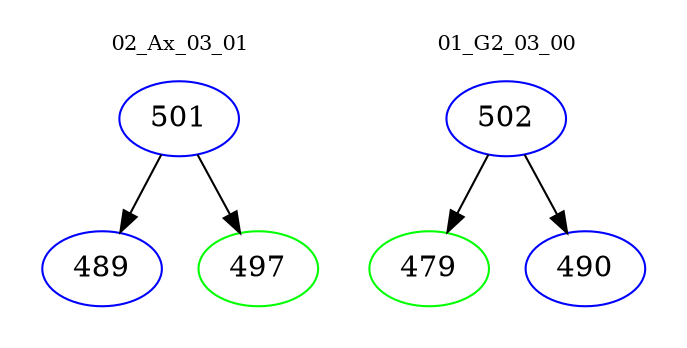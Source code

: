 digraph{
subgraph cluster_0 {
color = white
label = "02_Ax_03_01";
fontsize=10;
T0_501 [label="501", color="blue"]
T0_501 -> T0_489 [color="black"]
T0_489 [label="489", color="blue"]
T0_501 -> T0_497 [color="black"]
T0_497 [label="497", color="green"]
}
subgraph cluster_1 {
color = white
label = "01_G2_03_00";
fontsize=10;
T1_502 [label="502", color="blue"]
T1_502 -> T1_479 [color="black"]
T1_479 [label="479", color="green"]
T1_502 -> T1_490 [color="black"]
T1_490 [label="490", color="blue"]
}
}
